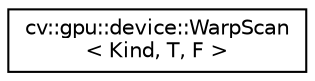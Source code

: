 digraph "Graphical Class Hierarchy"
{
 // LATEX_PDF_SIZE
  edge [fontname="Helvetica",fontsize="10",labelfontname="Helvetica",labelfontsize="10"];
  node [fontname="Helvetica",fontsize="10",shape=record];
  rankdir="LR";
  Node0 [label="cv::gpu::device::WarpScan\l\< Kind, T, F \>",height=0.2,width=0.4,color="black", fillcolor="white", style="filled",URL="$structcv_1_1gpu_1_1device_1_1_warp_scan.html",tooltip=" "];
}
